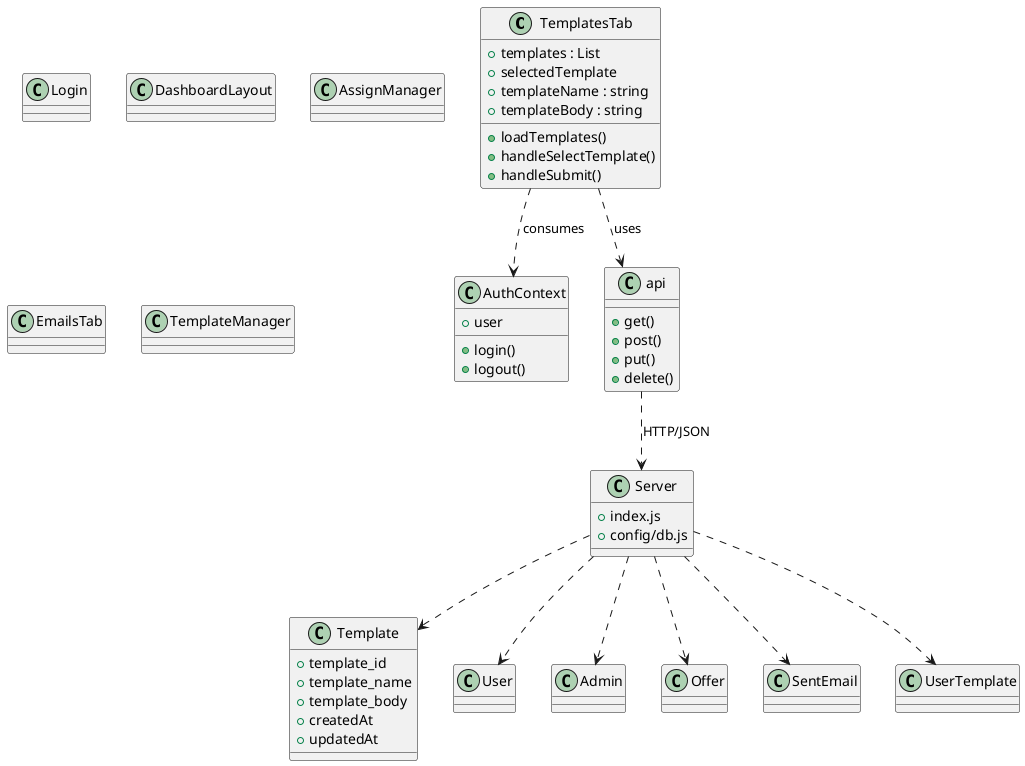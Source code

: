 @startuml class_diagram
' Front-end
class TemplatesTab {
  +templates : List
  +selectedTemplate
  +templateName : string
  +templateBody : string
  +loadTemplates()
  +handleSelectTemplate()
  +handleSubmit()
}
class Login
class DashboardLayout
class AssignManager
class EmailsTab
class TemplateManager
class AuthContext {
  +user
  +login()
  +logout()
}

TemplatesTab ..> AuthContext  : consumes
TemplatesTab ..> api          : uses

' Shared API client
class api {
  +get()
  +post()
  +put()
  +delete()
}

' Back-end
class Server {
  +index.js
  +config/db.js
}
class Template {
  +template_id
  +template_name
  +template_body
  +createdAt
  +updatedAt
}
class User
class Admin
class Offer
class SentEmail
class UserTemplate

Server ..> Template
Server ..> User
Server ..> SentEmail
Server ..> Offer
Server ..> Admin
Server ..> UserTemplate

api ..> Server : HTTP/JSON

@enduml
